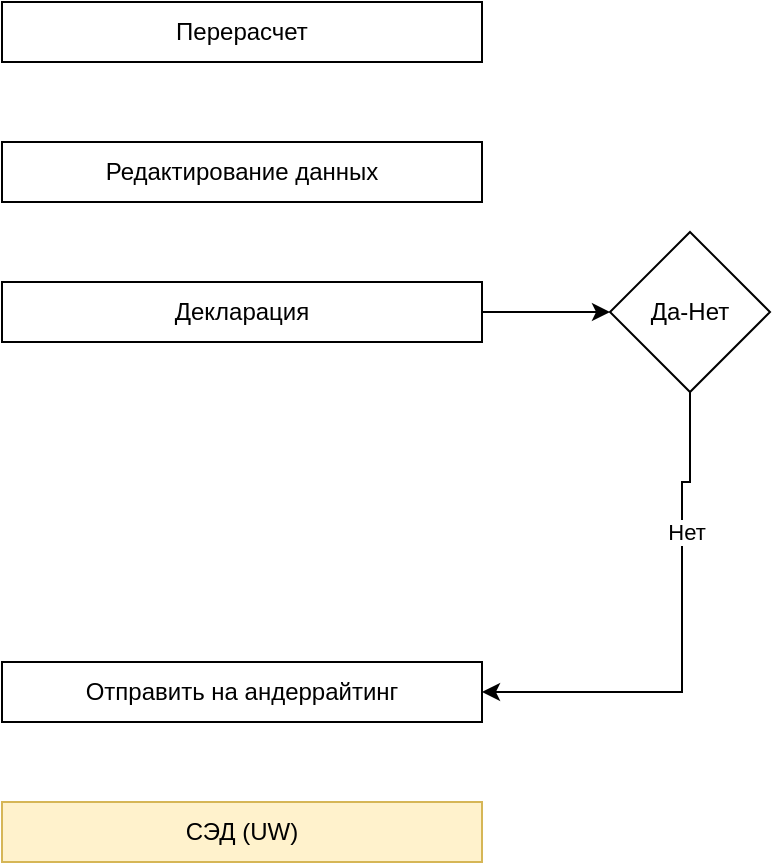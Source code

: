 <mxfile version="20.0.4" type="github"><diagram id="a6PiMd2y0ep84qc4_LxR" name="Page-1"><mxGraphModel dx="1026" dy="618" grid="1" gridSize="10" guides="1" tooltips="1" connect="1" arrows="1" fold="1" page="1" pageScale="1" pageWidth="827" pageHeight="1169" background="none" math="0" shadow="0"><root><mxCell id="0"/><mxCell id="1" parent="0"/><mxCell id="IKfFlYBYzXXZj4a74EBG-4" value="Перерасчет" style="rounded=0;whiteSpace=wrap;html=1;" vertex="1" parent="1"><mxGeometry x="30" y="30" width="240" height="30" as="geometry"/></mxCell><mxCell id="IKfFlYBYzXXZj4a74EBG-5" value="Редактирование данных" style="rounded=0;whiteSpace=wrap;html=1;" vertex="1" parent="1"><mxGeometry x="30" y="100" width="240" height="30" as="geometry"/></mxCell><mxCell id="IKfFlYBYzXXZj4a74EBG-9" value="" style="edgeStyle=orthogonalEdgeStyle;rounded=0;orthogonalLoop=1;jettySize=auto;html=1;" edge="1" parent="1" source="IKfFlYBYzXXZj4a74EBG-6" target="IKfFlYBYzXXZj4a74EBG-8"><mxGeometry relative="1" as="geometry"/></mxCell><mxCell id="IKfFlYBYzXXZj4a74EBG-6" value="Декларация" style="rounded=0;whiteSpace=wrap;html=1;" vertex="1" parent="1"><mxGeometry x="30" y="170" width="240" height="30" as="geometry"/></mxCell><mxCell id="IKfFlYBYzXXZj4a74EBG-7" value="Отправить на андеррайтинг" style="rounded=0;whiteSpace=wrap;html=1;" vertex="1" parent="1"><mxGeometry x="30" y="360" width="240" height="30" as="geometry"/></mxCell><mxCell id="IKfFlYBYzXXZj4a74EBG-11" style="edgeStyle=orthogonalEdgeStyle;rounded=0;orthogonalLoop=1;jettySize=auto;html=1;" edge="1" parent="1" source="IKfFlYBYzXXZj4a74EBG-8" target="IKfFlYBYzXXZj4a74EBG-7"><mxGeometry relative="1" as="geometry"><mxPoint x="160" y="350" as="targetPoint"/><Array as="points"><mxPoint x="374" y="270"/><mxPoint x="370" y="270"/><mxPoint x="370" y="375"/></Array></mxGeometry></mxCell><mxCell id="IKfFlYBYzXXZj4a74EBG-12" value="Нет" style="edgeLabel;html=1;align=center;verticalAlign=middle;resizable=0;points=[];" vertex="1" connectable="0" parent="IKfFlYBYzXXZj4a74EBG-11"><mxGeometry x="-0.417" y="2" relative="1" as="geometry"><mxPoint as="offset"/></mxGeometry></mxCell><mxCell id="IKfFlYBYzXXZj4a74EBG-8" value="Да-Нет" style="rhombus;whiteSpace=wrap;html=1;" vertex="1" parent="1"><mxGeometry x="334" y="145" width="80" height="80" as="geometry"/></mxCell><mxCell id="IKfFlYBYzXXZj4a74EBG-10" value="СЭД (UW)" style="rounded=0;whiteSpace=wrap;html=1;labelBackgroundColor=none;fillColor=#fff2cc;strokeColor=#d6b656;" vertex="1" parent="1"><mxGeometry x="30" y="430" width="240" height="30" as="geometry"/></mxCell></root></mxGraphModel></diagram></mxfile>
